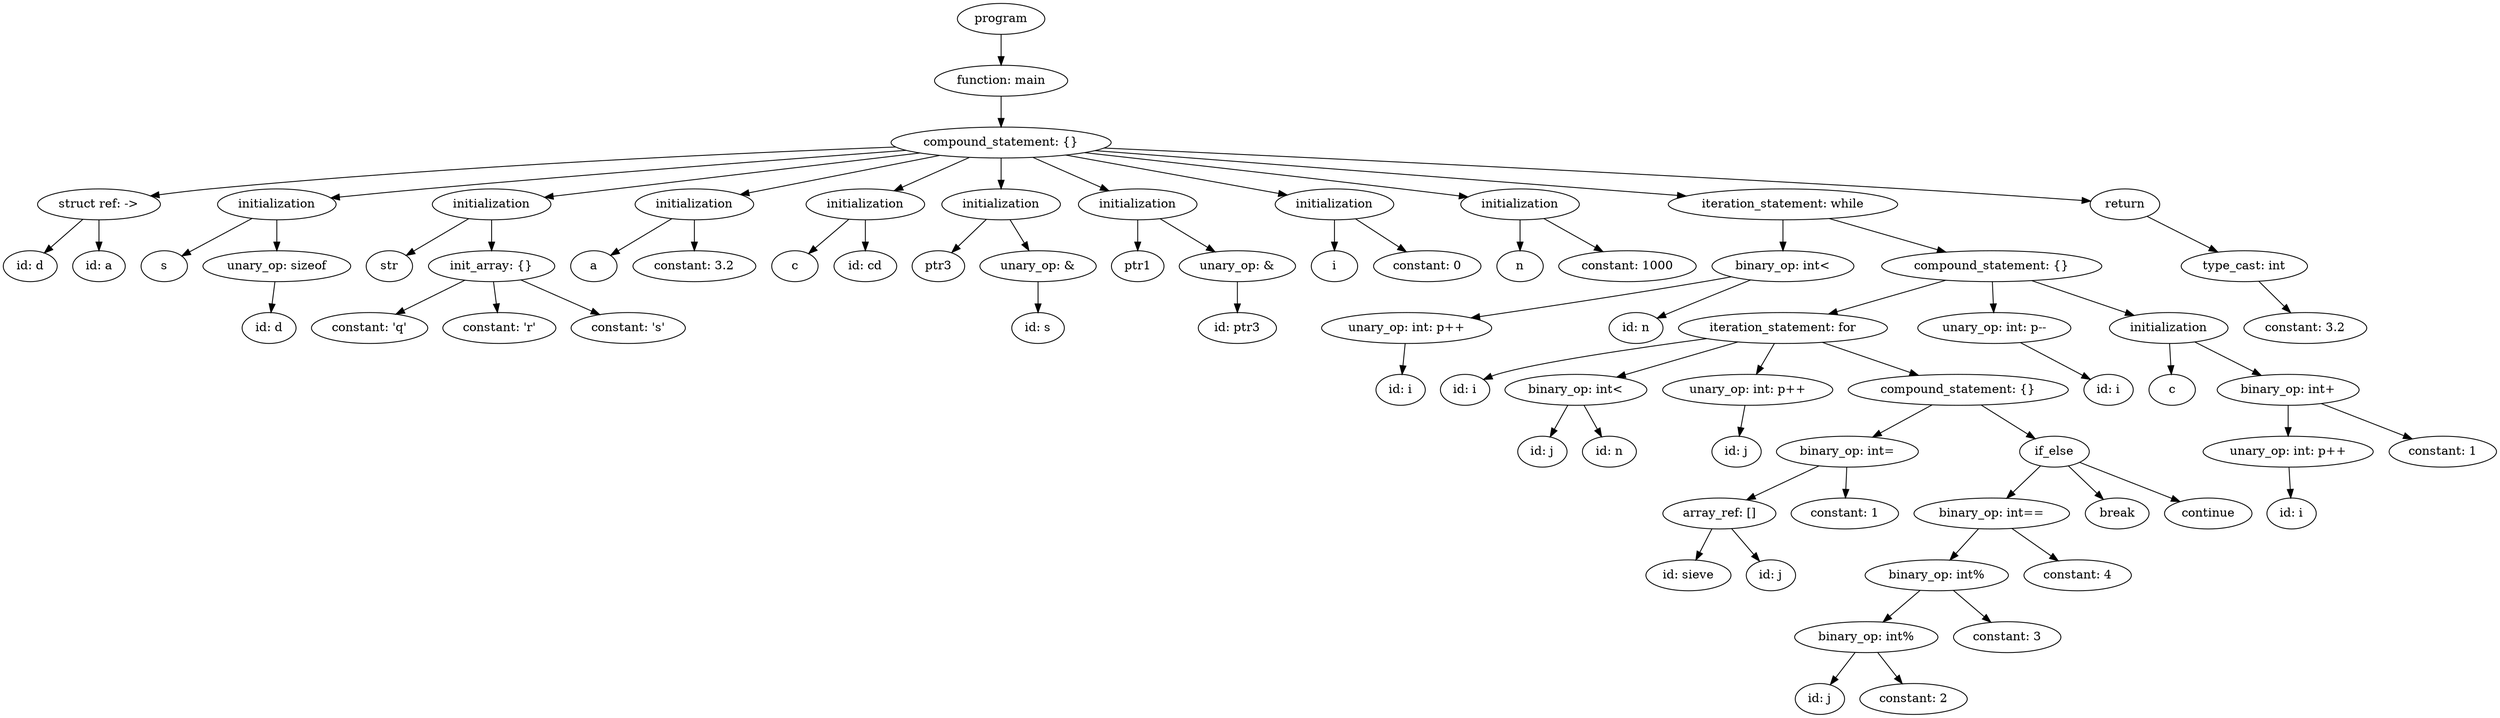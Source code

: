 strict digraph "" {
	graph [bb="0,0,2901.7,828"];
	node [label="\N"];
	123	[height=0.5,
		label=program,
		pos="1161.2,810",
		width=1.4082];
	122	[height=0.5,
		label="function: main",
		pos="1161.2,738",
		width=2.1528];
	123 -> 122	[pos="e,1161.2,756.1 1161.2,791.7 1161.2,783.98 1161.2,774.71 1161.2,766.11"];
	121	[height=0.5,
		label="compound_statement: {}",
		pos="1161.2,666",
		width=3.5566];
	122 -> 121	[pos="e,1161.2,684.1 1161.2,719.7 1161.2,711.98 1161.2,702.71 1161.2,694.11"];
	23	[height=0.5,
		label="struct ref: ->",
		pos="111.2,594",
		width=1.9861];
	121 -> 23	[pos="e,171.15,603.83 1038.4,660.81 861.71,654.12 525.41,638.96 240.2,612 221.04,610.19 200.35,607.7 181.26,605.19"];
	29	[height=0.5,
		label=initialization,
		pos="318.2,594",
		width=1.9167];
	121 -> 29	[pos="e,381.07,601.51 1050.4,656.92 917.34,647.06 687.34,629.53 490.2,612 457.7,609.11 421.79,605.61 391.22,602.54"];
	37	[height=0.5,
		label=initialization,
		pos="568.2,594",
		width=1.9167];
	121 -> 37	[pos="e,629.81,602.27 1066.6,653.83 947.79,639.81 746.67,616.07 639.85,603.46"];
	45	[height=0.5,
		label=initialization,
		pos="804.2,594",
		width=1.9167];
	121 -> 45	[pos="e,857.73,605.5 1089.8,651 1025,638.29 930.15,619.7 867.83,607.48"];
	51	[height=0.5,
		label=initialization,
		pos="1003.2,594",
		width=1.9167];
	121 -> 51	[pos="e,1036.8,609.88 1124.2,648.59 1100.8,638.24 1070.6,624.84 1046.2,614.03"];
	57	[height=0.5,
		label=initialization,
		pos="1161.2,594",
		width=1.9167];
	121 -> 57	[pos="e,1161.2,612.1 1161.2,647.7 1161.2,639.98 1161.2,630.71 1161.2,622.11"];
	63	[height=0.5,
		label=initialization,
		pos="1320.2,594",
		width=1.9167];
	121 -> 63	[pos="e,1286.7,609.76 1198.5,648.59 1222.1,638.21 1252.6,624.75 1277.2,613.92"];
	68	[height=0.5,
		label=initialization,
		pos="1549.2,594",
		width=1.9167];
	121 -> 68	[pos="e,1494.2,604.93 1236.5,651.42 1308.4,638.45 1415.6,619.1 1484,606.77"];
	72	[height=0.5,
		label=initialization,
		pos="1765.2,594",
		width=1.9167];
	121 -> 72	[pos="e,1704.4,602.61 1258.5,654.2 1352.8,643.67 1499.8,627.09 1627.2,612 1649,609.41 1672.8,606.52 1694.4,603.86"];
	117	[height=0.5,
		label="iteration_statement: while",
		pos="2071.2,594",
		width=3.7011];
	121 -> 117	[pos="e,1958.4,603.68 1270.5,656.59 1441.1,643.47 1769.5,618.2 1948.2,604.46"];
	120	[height=0.5,
		label=return,
		pos="2469.2,594",
		width=1.125];
	121 -> 120	[pos="e,2429.3,597.85 1281.1,659.58 1476.5,650.62 1875.5,631.72 2213.2,612 2284.8,607.82 2367.5,602.18 2419.1,598.56"];
	21	[height=0.5,
		label="id: d",
		pos="31.197,522",
		width=0.86659];
	23 -> 21	[pos="e,47.584,537.34 92.238,576.41 81.201,566.75 67.176,554.48 55.353,544.14"];
	22	[height=0.5,
		label="id: a",
		pos="111.2,522",
		width=0.84854];
	23 -> 22	[pos="e,111.2,540.1 111.2,575.7 111.2,567.98 111.2,558.71 111.2,550.11"];
	26	[height=0.5,
		label=s,
		pos="187.2,522",
		width=0.75];
	29 -> 26	[pos="e,207.65,533.93 289.12,577.46 267.59,565.96 238.35,550.33 216.71,538.77"];
	28	[height=0.5,
		label="unary_op: sizeof",
		pos="318.2,522",
		width=2.3889];
	29 -> 28	[pos="e,318.2,540.1 318.2,575.7 318.2,567.98 318.2,558.71 318.2,550.11"];
	32	[height=0.5,
		label=str,
		pos="449.2,522",
		width=0.75];
	37 -> 32	[pos="e,468.78,534.52 541.49,577.29 522.44,566.09 496.87,551.04 477.48,539.64"];
	36	[height=0.5,
		label="init_array: {}",
		pos="568.2,522",
		width=2.0417];
	37 -> 36	[pos="e,568.2,540.1 568.2,575.7 568.2,567.98 568.2,558.71 568.2,550.11"];
	43	[height=0.5,
		label=a,
		pos="687.2,522",
		width=0.75];
	45 -> 43	[pos="e,706.81,534.74 777.94,577.29 759.41,566.21 734.61,551.37 715.62,540"];
	44	[height=0.5,
		label="constant: 3.2",
		pos="804.2,522",
		width=1.9861];
	45 -> 44	[pos="e,804.2,540.1 804.2,575.7 804.2,567.98 804.2,558.71 804.2,550.11"];
	49	[height=0.5,
		label=c,
		pos="921.2,522",
		width=0.75];
	51 -> 49	[pos="e,937.19,536.65 983.76,576.41 972.11,566.46 957.2,553.74 944.86,543.2"];
	50	[height=0.5,
		label="id: cd",
		pos="1003.2,522",
		width=1.0139];
	51 -> 50	[pos="e,1003.2,540.1 1003.2,575.7 1003.2,567.98 1003.2,558.71 1003.2,550.11"];
	54	[height=0.5,
		label=ptr3,
		pos="1088.2,522",
		width=0.84854];
	57 -> 54	[pos="e,1103.9,538.04 1143.9,576.41 1134.1,567.04 1121.8,555.21 1111.2,545.07"];
	56	[height=0.5,
		label="unary_op: &",
		pos="1204.2,522",
		width=1.8776];
	57 -> 56	[pos="e,1193.6,540.28 1171.6,576.05 1176.6,567.92 1182.7,558 1188.3,548.94"];
	60	[height=0.5,
		label=ptr1,
		pos="1320.2,522",
		width=0.84854];
	63 -> 60	[pos="e,1320.2,540.1 1320.2,575.7 1320.2,567.98 1320.2,558.71 1320.2,550.11"];
	62	[height=0.5,
		label="unary_op: &",
		pos="1436.2,522",
		width=1.8776];
	63 -> 62	[pos="e,1410.3,538.66 1346.2,577.29 1362.5,567.47 1383.6,554.71 1401.4,544.03"];
	66	[height=0.5,
		label=i,
		pos="1549.2,522",
		width=0.75];
	68 -> 66	[pos="e,1549.2,540.1 1549.2,575.7 1549.2,567.98 1549.2,558.71 1549.2,550.11"];
	67	[height=0.5,
		label="constant: 0",
		pos="1657.2,522",
		width=1.7361];
	68 -> 67	[pos="e,1632.8,538.82 1573.7,577.12 1588.6,567.45 1607.9,554.98 1624.1,544.44"];
	70	[height=0.5,
		label=n,
		pos="1765.2,522",
		width=0.75];
	72 -> 70	[pos="e,1765.2,540.1 1765.2,575.7 1765.2,567.98 1765.2,558.71 1765.2,550.11"];
	71	[height=0.5,
		label="constant: 1000",
		pos="1890.2,522",
		width=2.2222];
	72 -> 71	[pos="e,1861.7,538.98 1792.9,577.46 1810.6,567.59 1833.6,554.68 1852.9,543.91"];
	76	[height=0.5,
		label="binary_op: int<",
		pos="2071.2,522",
		width=2.2929];
	117 -> 76	[pos="e,2071.2,540.1 2071.2,575.7 2071.2,567.98 2071.2,558.71 2071.2,550.11"];
	116	[height=0.5,
		label="compound_statement: {}",
		pos="2314.2,522",
		width=3.5566];
	117 -> 116	[pos="e,2260.8,538.37 2125.1,577.46 2162.4,566.73 2212.1,552.42 2251.1,541.16"];
	119	[height=0.5,
		label="type_cast: int",
		pos="2608.2,522",
		width=2.0417];
	120 -> 119	[pos="e,2577.2,538.62 2495,580 2515.5,569.67 2544.6,555.03 2568.1,543.18"];
	27	[height=0.5,
		label="id: d",
		pos="309.2,450",
		width=0.86659];
	28 -> 27	[pos="e,311.4,468.1 315.97,503.7 314.98,495.98 313.79,486.71 312.68,478.11"];
	33	[height=0.5,
		label="constant: 'q'",
		pos="426.2,450",
		width=1.8776];
	36 -> 33	[pos="e,456.8,466.09 537.03,505.64 516.08,495.31 488.29,481.61 465.77,470.51"];
	34	[height=0.5,
		label="constant: 'r'",
		pos="577.2,450",
		width=1.8234];
	36 -> 34	[pos="e,575,468.1 570.42,503.7 571.41,495.98 572.61,486.71 573.71,478.11"];
	35	[height=0.5,
		label="constant: 's'",
		pos="727.2,450",
		width=1.8472];
	36 -> 35	[pos="e,693.96,465.63 602.31,505.98 626.44,495.36 658.97,481.03 684.78,469.67"];
	55	[height=0.5,
		label="id: s",
		pos="1204.2,450",
		width=0.84854];
	56 -> 55	[pos="e,1204.2,468.1 1204.2,503.7 1204.2,495.98 1204.2,486.71 1204.2,478.11"];
	61	[height=0.5,
		label="id: ptr3",
		pos="1436.2,450",
		width=1.2639];
	62 -> 61	[pos="e,1436.2,468.1 1436.2,503.7 1436.2,495.98 1436.2,486.71 1436.2,478.11"];
	74	[height=0.5,
		label="unary_op: int: p++",
		pos="1633.2,450",
		width=2.75];
	76 -> 74	[pos="e,1708.2,461.81 2010.9,509.58 2000.3,507.66 1989.4,505.73 1979.2,504 1890.4,489 1788.4,473.6 1718.3,463.3"];
	75	[height=0.5,
		label="id: n",
		pos="1900.2,450",
		width=0.86659];
	76 -> 75	[pos="e,1924.7,461.5 2033.3,505.87 2007.1,495.36 1971.5,480.97 1940.2,468 1938.2,467.15 1936.1,466.28 1934,465.39"];
	105	[height=0.5,
		label="iteration_statement: for",
		pos="2071.2,450",
		width=3.3761];
	116 -> 105	[pos="e,2124.3,466.29 2260.6,505.55 2223.2,494.79 2173.2,480.39 2134,469.09"];
	107	[height=0.5,
		label="unary_op: int: p--",
		pos="2317.2,450",
		width=2.4734];
	116 -> 107	[pos="e,2316.5,468.1 2314.9,503.7 2315.3,495.98 2315.7,486.71 2316,478.11"];
	115	[height=0.5,
		label=initialization,
		pos="2520.2,450",
		width=1.9167];
	116 -> 115	[pos="e,2479.8,464.73 2360.7,505.2 2393.3,494.12 2436.9,479.31 2470.2,467.98"];
	118	[height=0.5,
		label="constant: 3.2",
		pos="2679.2,450",
		width=1.9861];
	119 -> 118	[pos="e,2662,467.96 2625,504.41 2633.9,495.65 2645,484.73 2654.8,475.06"];
	73	[height=0.5,
		label="id: i",
		pos="1626.2,378",
		width=0.79437];
	74 -> 73	[pos="e,1627.9,396.1 1631.5,431.7 1630.7,423.98 1629.8,414.71 1628.9,406.11"];
	83	[height=0.5,
		label="id: i",
		pos="1701.2,378",
		width=0.79437];
	105 -> 83	[pos="e,1722.7,390.08 1982.4,437.65 1899.7,426.57 1782.6,409.46 1738.2,396 1736.3,395.42 1734.3,394.75 1732.4,394.03"];
	86	[height=0.5,
		label="binary_op: int<",
		pos="1830.2,378",
		width=2.2929];
	105 -> 86	[pos="e,1877.8,392.82 2018.6,433.72 1979.9,422.49 1927.4,407.22 1887.6,395.67"];
	88	[height=0.5,
		label="unary_op: int: p++",
		pos="2030.2,378",
		width=2.75];
	105 -> 88	[pos="e,2040.3,396.28 2061.3,432.05 2056.5,423.92 2050.7,414 2045.4,404.94"];
	104	[height=0.5,
		label="compound_statement: {}",
		pos="2275.2,378",
		width=3.5566];
	105 -> 104	[pos="e,2228.9,394.9 2117,433.29 2147.2,422.92 2187,409.25 2219.2,398.23"];
	106	[height=0.5,
		label="id: i",
		pos="2450.2,378",
		width=0.79437];
	107 -> 106	[pos="e,2428.9,390.19 2347.7,432.94 2369.4,421.55 2398.3,406.33 2419.9,394.96"];
	110	[height=0.5,
		label=c,
		pos="2524.2,378",
		width=0.75];
	115 -> 110	[pos="e,2523.2,396.1 2521.2,431.7 2521.6,423.98 2522.2,414.71 2522.6,406.11"];
	114	[height=0.5,
		label="binary_op: int+",
		pos="2659.2,378",
		width=2.2929];
	115 -> 114	[pos="e,2627.8,394.81 2550.7,433.64 2570.7,423.57 2597.1,410.29 2618.8,399.34"];
	84	[height=0.5,
		label="id: j",
		pos="1791.2,306",
		width=0.79437];
	86 -> 84	[pos="e,1800.3,323.31 1820.8,360.05 1816.1,351.68 1810.4,341.4 1805.2,332.13"];
	85	[height=0.5,
		label="id: n",
		pos="1869.2,306",
		width=0.86659];
	86 -> 85	[pos="e,1860.1,323.31 1839.6,360.05 1844.3,351.68 1850,341.4 1855.2,332.13"];
	87	[height=0.5,
		label="id: j",
		pos="2017.2,306",
		width=0.79437];
	88 -> 87	[pos="e,2020.4,324.1 2027,359.7 2025.6,351.98 2023.8,342.71 2022.2,334.11"];
	93	[height=0.5,
		label="binary_op: int=",
		pos="2146.2,306",
		width=2.2929];
	104 -> 93	[pos="e,2175.7,322.99 2244.6,360.41 2226.6,350.64 2203.7,338.19 2184.5,327.77"];
	103	[height=0.5,
		label=if_else,
		pos="2387.2,306",
		width=1.125];
	104 -> 103	[pos="e,2364.7,321.04 2302,360.23 2318.3,350.04 2339.2,336.98 2356.2,326.35"];
	112	[height=0.5,
		label="unary_op: int: p++",
		pos="2659.2,306",
		width=2.75];
	114 -> 112	[pos="e,2659.2,324.1 2659.2,359.7 2659.2,351.98 2659.2,342.71 2659.2,334.11"];
	113	[height=0.5,
		label="constant: 1",
		pos="2839.2,306",
		width=1.7361];
	114 -> 113	[pos="e,2803.4,320.92 2697.8,361.98 2725.9,351.05 2764.1,336.2 2793.7,324.69"];
	91	[height=0.5,
		label="array_ref: []",
		pos="1997.2,234",
		width=1.8234];
	93 -> 91	[pos="e,2028.9,249.89 2113.1,289.46 2091,279.05 2061.6,265.25 2038,254.16"];
	92	[height=0.5,
		label="constant: 1",
		pos="2143.2,234",
		width=1.7361];
	93 -> 92	[pos="e,2143.9,252.1 2145.5,287.7 2145.1,279.98 2144.7,270.71 2144.4,262.11"];
	100	[height=0.5,
		label="binary_op: int==",
		pos="2314.2,234",
		width=2.5139];
	103 -> 100	[pos="e,2331.6,251.71 2371,289.46 2361.6,280.45 2349.6,268.92 2339,258.79"];
	101	[height=0.5,
		label=break,
		pos="2460.2,234",
		width=1.0291];
	103 -> 101	[pos="e,2444,250.49 2403.4,289.46 2413.1,280.13 2425.7,268.09 2436.5,257.7"];
	102	[height=0.5,
		label=continue,
		pos="2566.2,234",
		width=1.4082];
	103 -> 102	[pos="e,2533.3,247.88 2416.8,293.44 2445.9,282.03 2490.9,264.45 2523.9,251.56"];
	111	[height=0.5,
		label="id: i",
		pos="2663.2,234",
		width=0.79437];
	112 -> 111	[pos="e,2662.2,252.1 2660.2,287.7 2660.6,279.98 2661.2,270.71 2661.6,262.11"];
	89	[height=0.5,
		label="id: sieve",
		pos="1961.2,162",
		width=1.375];
	91 -> 89	[pos="e,1969.8,179.79 1988.5,216.05 1984.3,207.89 1979.2,197.91 1974.5,188.82"];
	90	[height=0.5,
		label="id: j",
		pos="2057.2,162",
		width=0.79437];
	91 -> 90	[pos="e,2043.9,178.51 2011.4,216.41 2019.1,207.44 2028.7,196.21 2037.2,186.37"];
	98	[height=0.5,
		label="binary_op: int%",
		pos="2250.2,162",
		width=2.3109];
	100 -> 98	[pos="e,2265.5,179.79 2298.7,216.05 2290.8,207.46 2281.2,196.86 2272.5,187.4"];
	99	[height=0.5,
		label="constant: 4",
		pos="2414.2,162",
		width=1.7361];
	100 -> 99	[pos="e,2391.6,178.83 2337.6,216.59 2351.3,207.06 2368.6,194.95 2383.3,184.65"];
	96	[height=0.5,
		label="binary_op: int%",
		pos="2168.2,90",
		width=2.3109];
	98 -> 96	[pos="e,2187.8,107.71 2230.8,144.41 2220.2,135.41 2207,124.14 2195.5,114.27"];
	97	[height=0.5,
		label="constant: 3",
		pos="2332.2,90",
		width=1.7361];
	98 -> 97	[pos="e,2313.2,107.23 2269.6,144.41 2280.3,135.28 2293.8,123.81 2305.4,113.84"];
	94	[height=0.5,
		label="id: j",
		pos="2114.2,18",
		width=0.79437];
	96 -> 94	[pos="e,2126.4,34.829 2155.1,72.055 2148.4,63.292 2140,52.451 2132.6,42.856"];
	95	[height=0.5,
		label="constant: 2",
		pos="2223.2,18",
		width=1.7361];
	96 -> 95	[pos="e,2210,35.789 2181.5,72.055 2188.2,63.543 2196.4,53.068 2203.8,43.681"];
}
